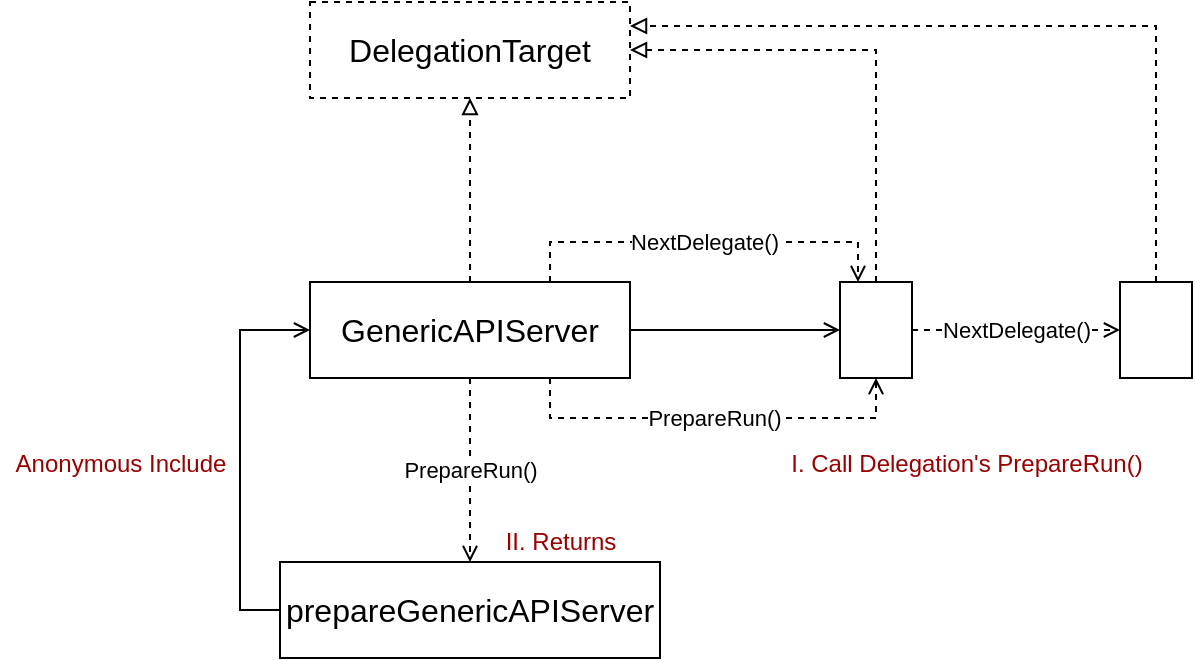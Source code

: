 <mxfile version="12.9.3" type="device" pages="2"><diagram id="25iYJCT-_hX3_ccsAJIE" name="delegation-chain"><mxGraphModel dx="946" dy="725" grid="1" gridSize="10" guides="1" tooltips="1" connect="1" arrows="1" fold="1" page="1" pageScale="1" pageWidth="850" pageHeight="1100" math="0" shadow="0"><root><mxCell id="0"/><mxCell id="1" parent="0"/><mxCell id="F9AcVK3u0dizH7t8Yy3Z-3" style="edgeStyle=orthogonalEdgeStyle;rounded=0;orthogonalLoop=1;jettySize=auto;html=1;exitX=0.5;exitY=0;exitDx=0;exitDy=0;endArrow=block;endFill=0;dashed=1;" parent="1" source="F9AcVK3u0dizH7t8Yy3Z-1" target="F9AcVK3u0dizH7t8Yy3Z-2" edge="1"><mxGeometry relative="1" as="geometry"/></mxCell><mxCell id="F9AcVK3u0dizH7t8Yy3Z-4" style="edgeStyle=orthogonalEdgeStyle;rounded=0;orthogonalLoop=1;jettySize=auto;html=1;exitX=1;exitY=0.5;exitDx=0;exitDy=0;endArrow=open;endFill=0;entryX=0;entryY=0.5;entryDx=0;entryDy=0;" parent="1" source="F9AcVK3u0dizH7t8Yy3Z-1" target="F9AcVK3u0dizH7t8Yy3Z-5" edge="1"><mxGeometry relative="1" as="geometry"><mxPoint x="535" y="304" as="targetPoint"/></mxGeometry></mxCell><mxCell id="F9AcVK3u0dizH7t8Yy3Z-14" value="PrepareRun()" style="edgeStyle=orthogonalEdgeStyle;rounded=0;orthogonalLoop=1;jettySize=auto;html=1;exitX=0.5;exitY=1;exitDx=0;exitDy=0;dashed=1;endArrow=open;endFill=0;" parent="1" source="F9AcVK3u0dizH7t8Yy3Z-1" target="F9AcVK3u0dizH7t8Yy3Z-13" edge="1"><mxGeometry relative="1" as="geometry"/></mxCell><mxCell id="F9AcVK3u0dizH7t8Yy3Z-15" value="PrepareRun()" style="edgeStyle=orthogonalEdgeStyle;rounded=0;orthogonalLoop=1;jettySize=auto;html=1;exitX=0.75;exitY=1;exitDx=0;exitDy=0;entryX=0.5;entryY=1;entryDx=0;entryDy=0;dashed=1;endArrow=open;endFill=0;" parent="1" source="F9AcVK3u0dizH7t8Yy3Z-1" target="F9AcVK3u0dizH7t8Yy3Z-5" edge="1"><mxGeometry relative="1" as="geometry"/></mxCell><mxCell id="F9AcVK3u0dizH7t8Yy3Z-22" value="NextDelegate()" style="edgeStyle=orthogonalEdgeStyle;rounded=0;orthogonalLoop=1;jettySize=auto;html=1;exitX=0.75;exitY=0;exitDx=0;exitDy=0;entryX=0.25;entryY=0;entryDx=0;entryDy=0;dashed=1;endArrow=open;endFill=0;" parent="1" source="F9AcVK3u0dizH7t8Yy3Z-1" target="F9AcVK3u0dizH7t8Yy3Z-5" edge="1"><mxGeometry relative="1" as="geometry"/></mxCell><mxCell id="F9AcVK3u0dizH7t8Yy3Z-1" value="GenericAPIServer" style="rounded=0;whiteSpace=wrap;html=1;fontSize=16;" parent="1" vertex="1"><mxGeometry x="265" y="280" width="160" height="48" as="geometry"/></mxCell><mxCell id="F9AcVK3u0dizH7t8Yy3Z-2" value="DelegationTarget" style="rounded=0;whiteSpace=wrap;html=1;fontSize=16;dashed=1;" parent="1" vertex="1"><mxGeometry x="265" y="140" width="160" height="48" as="geometry"/></mxCell><mxCell id="F9AcVK3u0dizH7t8Yy3Z-8" style="edgeStyle=orthogonalEdgeStyle;rounded=0;orthogonalLoop=1;jettySize=auto;html=1;exitX=0.5;exitY=0;exitDx=0;exitDy=0;entryX=1;entryY=0.5;entryDx=0;entryDy=0;dashed=1;endArrow=block;endFill=0;" parent="1" source="F9AcVK3u0dizH7t8Yy3Z-5" target="F9AcVK3u0dizH7t8Yy3Z-2" edge="1"><mxGeometry relative="1" as="geometry"/></mxCell><mxCell id="F9AcVK3u0dizH7t8Yy3Z-20" value="NextDelegate()" style="edgeStyle=orthogonalEdgeStyle;rounded=0;orthogonalLoop=1;jettySize=auto;html=1;exitX=1;exitY=0.5;exitDx=0;exitDy=0;entryX=0;entryY=0.5;entryDx=0;entryDy=0;endArrow=open;endFill=0;dashed=1;" parent="1" source="F9AcVK3u0dizH7t8Yy3Z-5" target="F9AcVK3u0dizH7t8Yy3Z-19" edge="1"><mxGeometry relative="1" as="geometry"/></mxCell><mxCell id="F9AcVK3u0dizH7t8Yy3Z-5" value="" style="rounded=0;whiteSpace=wrap;html=1;fontSize=16;" parent="1" vertex="1"><mxGeometry x="530" y="280" width="36" height="48" as="geometry"/></mxCell><mxCell id="F9AcVK3u0dizH7t8Yy3Z-18" style="edgeStyle=orthogonalEdgeStyle;rounded=0;orthogonalLoop=1;jettySize=auto;html=1;exitX=0;exitY=0.5;exitDx=0;exitDy=0;entryX=0;entryY=0.5;entryDx=0;entryDy=0;endArrow=open;endFill=0;" parent="1" source="F9AcVK3u0dizH7t8Yy3Z-13" target="F9AcVK3u0dizH7t8Yy3Z-1" edge="1"><mxGeometry relative="1" as="geometry"/></mxCell><mxCell id="F9AcVK3u0dizH7t8Yy3Z-13" value="prepareGenericAPIServer" style="rounded=0;whiteSpace=wrap;html=1;fontSize=16;" parent="1" vertex="1"><mxGeometry x="250" y="420" width="190" height="48" as="geometry"/></mxCell><mxCell id="F9AcVK3u0dizH7t8Yy3Z-16" value="I. Call Delegation's PrepareRun()" style="text;html=1;align=center;verticalAlign=middle;resizable=0;points=[];autosize=1;fontColor=#990000;" parent="1" vertex="1"><mxGeometry x="498" y="361" width="190" height="20" as="geometry"/></mxCell><mxCell id="F9AcVK3u0dizH7t8Yy3Z-17" value="II. Returns" style="text;html=1;align=center;verticalAlign=middle;resizable=0;points=[];autosize=1;fontColor=#990000;" parent="1" vertex="1"><mxGeometry x="355" y="400" width="70" height="20" as="geometry"/></mxCell><mxCell id="F9AcVK3u0dizH7t8Yy3Z-19" value="" style="rounded=0;whiteSpace=wrap;html=1;fontSize=16;" parent="1" vertex="1"><mxGeometry x="670" y="280" width="36" height="48" as="geometry"/></mxCell><mxCell id="F9AcVK3u0dizH7t8Yy3Z-21" style="edgeStyle=orthogonalEdgeStyle;rounded=0;orthogonalLoop=1;jettySize=auto;html=1;exitX=0.5;exitY=0;exitDx=0;exitDy=0;entryX=1;entryY=0.25;entryDx=0;entryDy=0;dashed=1;endArrow=block;endFill=0;" parent="1" source="F9AcVK3u0dizH7t8Yy3Z-19" target="F9AcVK3u0dizH7t8Yy3Z-2" edge="1"><mxGeometry relative="1" as="geometry"><mxPoint x="558" y="290" as="sourcePoint"/><mxPoint x="435" y="174" as="targetPoint"/></mxGeometry></mxCell><mxCell id="F9AcVK3u0dizH7t8Yy3Z-23" value="Anonymous Include" style="text;html=1;align=center;verticalAlign=middle;resizable=0;points=[];autosize=1;fontColor=#990000;" parent="1" vertex="1"><mxGeometry x="110" y="361" width="120" height="20" as="geometry"/></mxCell></root></mxGraphModel></diagram><diagram id="pvzpBCuv1JE2j2qGpSGE" name="server-chain"><mxGraphModel dx="946" dy="725" grid="1" gridSize="10" guides="1" tooltips="1" connect="1" arrows="1" fold="1" page="1" pageScale="1" pageWidth="850" pageHeight="1100" math="0" shadow="0"><root><mxCell id="nxHzDDm9j7yp_BWaRfQA-0"/><mxCell id="nxHzDDm9j7yp_BWaRfQA-1" parent="nxHzDDm9j7yp_BWaRfQA-0"/><mxCell id="2hsMW7pbWOoGqF2YwQyY-0" value="" style="rounded=0;whiteSpace=wrap;html=1;fontSize=16;fillColor=#d5e8d4;strokeColor=#82b366;" parent="nxHzDDm9j7yp_BWaRfQA-1" vertex="1"><mxGeometry x="240" y="20" width="36" height="48" as="geometry"/></mxCell><mxCell id="2hsMW7pbWOoGqF2YwQyY-1" value="GenericAPIServer" style="text;html=1;align=center;verticalAlign=middle;resizable=0;points=[];autosize=1;" parent="nxHzDDm9j7yp_BWaRfQA-1" vertex="1"><mxGeometry x="90" y="34" width="110" height="20" as="geometry"/></mxCell><mxCell id="2hsMW7pbWOoGqF2YwQyY-2" value="" style="rounded=0;whiteSpace=wrap;html=1;fontSize=16;fillColor=#ffe6cc;strokeColor=#d79b00;" parent="nxHzDDm9j7yp_BWaRfQA-1" vertex="1"><mxGeometry x="54" y="20" width="36" height="48" as="geometry"/></mxCell><mxCell id="2hsMW7pbWOoGqF2YwQyY-5" value="preparedGenericAPIServer" style="text;html=1;align=center;verticalAlign=middle;resizable=0;points=[];autosize=1;" parent="nxHzDDm9j7yp_BWaRfQA-1" vertex="1"><mxGeometry x="276" y="34" width="160" height="20" as="geometry"/></mxCell><mxCell id="2hsMW7pbWOoGqF2YwQyY-8" value="GenericAPIServer" style="edgeStyle=orthogonalEdgeStyle;rounded=0;orthogonalLoop=1;jettySize=auto;html=1;entryX=0;entryY=0.5;entryDx=0;entryDy=0;endArrow=open;endFill=0;" parent="nxHzDDm9j7yp_BWaRfQA-1" target="2hsMW7pbWOoGqF2YwQyY-7" edge="1"><mxGeometry relative="1" as="geometry"><mxPoint x="387" y="314" as="sourcePoint"/></mxGeometry></mxCell><mxCell id="JIu9Uu7zdpuSJvqWeEk5-2" value="delegateTarget" style="edgeStyle=orthogonalEdgeStyle;rounded=0;orthogonalLoop=1;jettySize=auto;html=1;exitX=0.5;exitY=0;exitDx=0;exitDy=0;entryX=0.5;entryY=1;entryDx=0;entryDy=0;endArrow=open;endFill=0;" parent="nxHzDDm9j7yp_BWaRfQA-1" source="2hsMW7pbWOoGqF2YwQyY-7" target="JIu9Uu7zdpuSJvqWeEk5-1" edge="1"><mxGeometry relative="1" as="geometry"/></mxCell><mxCell id="JIu9Uu7zdpuSJvqWeEk5-29" style="edgeStyle=orthogonalEdgeStyle;rounded=0;orthogonalLoop=1;jettySize=auto;html=1;exitX=1;exitY=0.5;exitDx=0;exitDy=0;entryX=0;entryY=0.5;entryDx=0;entryDy=0;dashed=1;endArrow=open;endFill=0;fontColor=#0000FF;strokeColor=#0000FF;" parent="nxHzDDm9j7yp_BWaRfQA-1" source="2hsMW7pbWOoGqF2YwQyY-7" target="JIu9Uu7zdpuSJvqWeEk5-28" edge="1"><mxGeometry relative="1" as="geometry"/></mxCell><mxCell id="JIu9Uu7zdpuSJvqWeEk5-33" style="edgeStyle=orthogonalEdgeStyle;rounded=0;orthogonalLoop=1;jettySize=auto;html=1;exitX=1;exitY=0.25;exitDx=0;exitDy=0;entryX=1;entryY=0.75;entryDx=0;entryDy=0;endArrow=open;endFill=0;strokeColor=#0000FF;fontColor=#0000FF;dashed=1;" parent="nxHzDDm9j7yp_BWaRfQA-1" source="2hsMW7pbWOoGqF2YwQyY-7" target="JIu9Uu7zdpuSJvqWeEk5-1" edge="1"><mxGeometry relative="1" as="geometry"/></mxCell><mxCell id="2hsMW7pbWOoGqF2YwQyY-7" value="" style="rounded=0;whiteSpace=wrap;html=1;fontSize=16;fillColor=#ffe6cc;strokeColor=#d79b00;" parent="nxHzDDm9j7yp_BWaRfQA-1" vertex="1"><mxGeometry x="527" y="290" width="36" height="48" as="geometry"/></mxCell><mxCell id="JIu9Uu7zdpuSJvqWeEk5-0" value="CustomResourceDefinitions" style="rounded=0;whiteSpace=wrap;html=1;fontSize=16;" parent="nxHzDDm9j7yp_BWaRfQA-1" vertex="1"><mxGeometry x="185" y="290" width="200" height="48" as="geometry"/></mxCell><mxCell id="JIu9Uu7zdpuSJvqWeEk5-4" value="NextDelegate()" style="edgeStyle=orthogonalEdgeStyle;rounded=0;orthogonalLoop=1;jettySize=auto;html=1;exitX=0.5;exitY=0;exitDx=0;exitDy=0;endArrow=open;endFill=0;fontColor=#000000;dashed=1;" parent="nxHzDDm9j7yp_BWaRfQA-1" source="JIu9Uu7zdpuSJvqWeEk5-1" target="JIu9Uu7zdpuSJvqWeEk5-5" edge="1"><mxGeometry relative="1" as="geometry"><mxPoint x="545" y="130" as="targetPoint"/></mxGeometry></mxCell><mxCell id="JIu9Uu7zdpuSJvqWeEk5-1" value="" style="rounded=0;whiteSpace=wrap;html=1;fontSize=16;" parent="nxHzDDm9j7yp_BWaRfQA-1" vertex="1"><mxGeometry x="527" y="180" width="36" height="48" as="geometry"/></mxCell><mxCell id="JIu9Uu7zdpuSJvqWeEk5-5" value="nil" style="text;html=1;align=center;verticalAlign=middle;resizable=0;points=[];autosize=1;fontColor=#990000;" parent="nxHzDDm9j7yp_BWaRfQA-1" vertex="1"><mxGeometry x="530" y="100" width="30" height="20" as="geometry"/></mxCell><mxCell id="JIu9Uu7zdpuSJvqWeEk5-12" value="GenericAPIServer" style="edgeStyle=orthogonalEdgeStyle;rounded=0;orthogonalLoop=1;jettySize=auto;html=1;exitX=1;exitY=0.5;exitDx=0;exitDy=0;entryX=0;entryY=0.5;entryDx=0;entryDy=0;endArrow=open;endFill=0;fontColor=#000000;" parent="nxHzDDm9j7yp_BWaRfQA-1" source="JIu9Uu7zdpuSJvqWeEk5-8" target="JIu9Uu7zdpuSJvqWeEk5-9" edge="1"><mxGeometry relative="1" as="geometry"/></mxCell><mxCell id="JIu9Uu7zdpuSJvqWeEk5-8" value="Master" style="rounded=0;whiteSpace=wrap;html=1;fontSize=16;" parent="nxHzDDm9j7yp_BWaRfQA-1" vertex="1"><mxGeometry x="185" y="400" width="200" height="48" as="geometry"/></mxCell><mxCell id="JIu9Uu7zdpuSJvqWeEk5-13" value="delegateTarget" style="edgeStyle=orthogonalEdgeStyle;rounded=0;orthogonalLoop=1;jettySize=auto;html=1;exitX=0.5;exitY=0;exitDx=0;exitDy=0;entryX=0.5;entryY=1;entryDx=0;entryDy=0;endArrow=open;endFill=0;fontColor=#000000;" parent="nxHzDDm9j7yp_BWaRfQA-1" source="JIu9Uu7zdpuSJvqWeEk5-9" target="2hsMW7pbWOoGqF2YwQyY-7" edge="1"><mxGeometry relative="1" as="geometry"/></mxCell><mxCell id="JIu9Uu7zdpuSJvqWeEk5-25" style="edgeStyle=orthogonalEdgeStyle;rounded=0;orthogonalLoop=1;jettySize=auto;html=1;exitX=1;exitY=0.25;exitDx=0;exitDy=0;entryX=1;entryY=0.75;entryDx=0;entryDy=0;dashed=1;endArrow=open;endFill=0;fontColor=#0000FF;strokeColor=#0000FF;" parent="nxHzDDm9j7yp_BWaRfQA-1" source="JIu9Uu7zdpuSJvqWeEk5-9" target="2hsMW7pbWOoGqF2YwQyY-7" edge="1"><mxGeometry relative="1" as="geometry"/></mxCell><mxCell id="JIu9Uu7zdpuSJvqWeEk5-30" style="edgeStyle=orthogonalEdgeStyle;rounded=0;orthogonalLoop=1;jettySize=auto;html=1;exitX=1;exitY=0.5;exitDx=0;exitDy=0;dashed=1;endArrow=open;endFill=0;fontColor=#0000FF;strokeColor=#0000FF;" parent="nxHzDDm9j7yp_BWaRfQA-1" source="JIu9Uu7zdpuSJvqWeEk5-9" target="JIu9Uu7zdpuSJvqWeEk5-27" edge="1"><mxGeometry relative="1" as="geometry"/></mxCell><mxCell id="JIu9Uu7zdpuSJvqWeEk5-9" value="" style="rounded=0;whiteSpace=wrap;html=1;fontSize=16;fillColor=#ffe6cc;strokeColor=#d79b00;" parent="nxHzDDm9j7yp_BWaRfQA-1" vertex="1"><mxGeometry x="527" y="400" width="36" height="48" as="geometry"/></mxCell><mxCell id="JIu9Uu7zdpuSJvqWeEk5-10" value="emptyDelegate" style="text;html=1;align=center;verticalAlign=middle;resizable=0;points=[];autosize=1;fontColor=#990000;" parent="nxHzDDm9j7yp_BWaRfQA-1" vertex="1"><mxGeometry x="425" y="194" width="100" height="20" as="geometry"/></mxCell><mxCell id="JIu9Uu7zdpuSJvqWeEk5-11" value="&quot;apiextensions-apiserver&quot;" style="text;html=1;align=center;verticalAlign=middle;resizable=0;points=[];autosize=1;fontColor=#990000;" parent="nxHzDDm9j7yp_BWaRfQA-1" vertex="1"><mxGeometry x="377" y="270" width="150" height="20" as="geometry"/></mxCell><mxCell id="JIu9Uu7zdpuSJvqWeEk5-14" value="&quot;kube-apiserver&quot;" style="text;html=1;align=center;verticalAlign=middle;resizable=0;points=[];autosize=1;fontColor=#990000;" parent="nxHzDDm9j7yp_BWaRfQA-1" vertex="1"><mxGeometry x="425" y="380" width="100" height="20" as="geometry"/></mxCell><mxCell id="JIu9Uu7zdpuSJvqWeEk5-18" value="delegateTarget" style="edgeStyle=orthogonalEdgeStyle;rounded=0;orthogonalLoop=1;jettySize=auto;html=1;exitX=0.5;exitY=0;exitDx=0;exitDy=0;entryX=0.5;entryY=1;entryDx=0;entryDy=0;endArrow=open;endFill=0;fontColor=#000000;" parent="nxHzDDm9j7yp_BWaRfQA-1" source="JIu9Uu7zdpuSJvqWeEk5-15" target="JIu9Uu7zdpuSJvqWeEk5-9" edge="1"><mxGeometry relative="1" as="geometry"/></mxCell><mxCell id="JIu9Uu7zdpuSJvqWeEk5-24" style="edgeStyle=orthogonalEdgeStyle;rounded=0;orthogonalLoop=1;jettySize=auto;html=1;exitX=1;exitY=0.25;exitDx=0;exitDy=0;entryX=1;entryY=0.75;entryDx=0;entryDy=0;dashed=1;endArrow=open;endFill=0;fontColor=#0000FF;strokeColor=#0000FF;" parent="nxHzDDm9j7yp_BWaRfQA-1" source="JIu9Uu7zdpuSJvqWeEk5-15" target="JIu9Uu7zdpuSJvqWeEk5-9" edge="1"><mxGeometry relative="1" as="geometry"/></mxCell><mxCell id="JIu9Uu7zdpuSJvqWeEk5-31" style="edgeStyle=orthogonalEdgeStyle;rounded=0;orthogonalLoop=1;jettySize=auto;html=1;exitX=1;exitY=0.5;exitDx=0;exitDy=0;dashed=1;endArrow=open;endFill=0;fontColor=#0000FF;strokeColor=#0000FF;" parent="nxHzDDm9j7yp_BWaRfQA-1" source="JIu9Uu7zdpuSJvqWeEk5-15" target="JIu9Uu7zdpuSJvqWeEk5-26" edge="1"><mxGeometry relative="1" as="geometry"/></mxCell><mxCell id="JIu9Uu7zdpuSJvqWeEk5-15" value="" style="rounded=0;whiteSpace=wrap;html=1;fontSize=16;fillColor=#ffe6cc;strokeColor=#d79b00;" parent="nxHzDDm9j7yp_BWaRfQA-1" vertex="1"><mxGeometry x="527" y="506" width="36" height="48" as="geometry"/></mxCell><mxCell id="JIu9Uu7zdpuSJvqWeEk5-17" value="GenericAPIServer" style="edgeStyle=orthogonalEdgeStyle;rounded=0;orthogonalLoop=1;jettySize=auto;html=1;exitX=1;exitY=0.5;exitDx=0;exitDy=0;endArrow=open;endFill=0;fontColor=#000000;" parent="nxHzDDm9j7yp_BWaRfQA-1" source="JIu9Uu7zdpuSJvqWeEk5-16" target="JIu9Uu7zdpuSJvqWeEk5-15" edge="1"><mxGeometry relative="1" as="geometry"/></mxCell><mxCell id="JIu9Uu7zdpuSJvqWeEk5-21" value="III. Returns" style="edgeStyle=orthogonalEdgeStyle;rounded=0;orthogonalLoop=1;jettySize=auto;html=1;exitX=0.5;exitY=1;exitDx=0;exitDy=0;entryX=0.5;entryY=0;entryDx=0;entryDy=0;endArrow=open;endFill=0;fontColor=#0000FF;dashed=1;strokeColor=#0000FF;" parent="nxHzDDm9j7yp_BWaRfQA-1" source="JIu9Uu7zdpuSJvqWeEk5-16" target="JIu9Uu7zdpuSJvqWeEk5-20" edge="1"><mxGeometry relative="1" as="geometry"/></mxCell><mxCell id="JIu9Uu7zdpuSJvqWeEk5-22" value="I. PrepareRun" style="edgeStyle=orthogonalEdgeStyle;rounded=0;orthogonalLoop=1;jettySize=auto;html=1;dashed=1;endArrow=open;endFill=0;fontColor=#0000FF;entryX=0;entryY=0.5;entryDx=0;entryDy=0;strokeColor=#0000FF;" parent="nxHzDDm9j7yp_BWaRfQA-1" target="JIu9Uu7zdpuSJvqWeEk5-16" edge="1"><mxGeometry relative="1" as="geometry"><mxPoint x="97" y="530" as="targetPoint"/><mxPoint x="87" y="530" as="sourcePoint"/></mxGeometry></mxCell><mxCell id="JIu9Uu7zdpuSJvqWeEk5-23" value="II" style="edgeStyle=orthogonalEdgeStyle;rounded=0;orthogonalLoop=1;jettySize=auto;html=1;exitX=0.75;exitY=1;exitDx=0;exitDy=0;entryX=0.5;entryY=1;entryDx=0;entryDy=0;dashed=1;endArrow=open;endFill=0;fontColor=#0000FF;strokeColor=#0000FF;" parent="nxHzDDm9j7yp_BWaRfQA-1" source="JIu9Uu7zdpuSJvqWeEk5-16" target="JIu9Uu7zdpuSJvqWeEk5-15" edge="1"><mxGeometry relative="1" as="geometry"/></mxCell><mxCell id="JIu9Uu7zdpuSJvqWeEk5-16" value="APIAggregator" style="rounded=0;whiteSpace=wrap;html=1;fontSize=16;" parent="nxHzDDm9j7yp_BWaRfQA-1" vertex="1"><mxGeometry x="185" y="506" width="200" height="48" as="geometry"/></mxCell><mxCell id="JIu9Uu7zdpuSJvqWeEk5-19" value="&quot;kube-aggregator&quot;" style="text;html=1;align=center;verticalAlign=middle;resizable=0;points=[];autosize=1;fontColor=#990000;" parent="nxHzDDm9j7yp_BWaRfQA-1" vertex="1"><mxGeometry x="420" y="486" width="110" height="20" as="geometry"/></mxCell><mxCell id="JIu9Uu7zdpuSJvqWeEk5-32" value="runnable" style="edgeStyle=orthogonalEdgeStyle;rounded=0;orthogonalLoop=1;jettySize=auto;html=1;exitX=1;exitY=0.5;exitDx=0;exitDy=0;entryX=0.5;entryY=1;entryDx=0;entryDy=0;endArrow=open;endFill=0;fontColor=#000000;" parent="nxHzDDm9j7yp_BWaRfQA-1" source="JIu9Uu7zdpuSJvqWeEk5-20" target="JIu9Uu7zdpuSJvqWeEk5-26" edge="1"><mxGeometry relative="1" as="geometry"/></mxCell><mxCell id="JIu9Uu7zdpuSJvqWeEk5-34" value="I. Run" style="edgeStyle=orthogonalEdgeStyle;rounded=0;orthogonalLoop=1;jettySize=auto;html=1;dashed=1;endArrow=open;endFill=0;strokeColor=#7F00FF;fontColor=#7F00FF;entryX=0.5;entryY=1;entryDx=0;entryDy=0;" parent="nxHzDDm9j7yp_BWaRfQA-1" target="JIu9Uu7zdpuSJvqWeEk5-20" edge="1"><mxGeometry relative="1" as="geometry"><mxPoint x="285" y="760" as="targetPoint"/><mxPoint x="285" y="770" as="sourcePoint"/></mxGeometry></mxCell><mxCell id="JIu9Uu7zdpuSJvqWeEk5-35" value="II. Run" style="edgeStyle=orthogonalEdgeStyle;rounded=0;orthogonalLoop=1;jettySize=auto;html=1;exitX=0.75;exitY=1;exitDx=0;exitDy=0;entryX=1;entryY=0.75;entryDx=0;entryDy=0;dashed=1;endArrow=open;endFill=0;strokeColor=#7F00FF;fontColor=#7F00FF;" parent="nxHzDDm9j7yp_BWaRfQA-1" source="JIu9Uu7zdpuSJvqWeEk5-20" target="JIu9Uu7zdpuSJvqWeEk5-26" edge="1"><mxGeometry relative="1" as="geometry"/></mxCell><mxCell id="JIu9Uu7zdpuSJvqWeEk5-20" value="preparedAPIAggregator" style="rounded=0;whiteSpace=wrap;html=1;fontSize=16;" parent="nxHzDDm9j7yp_BWaRfQA-1" vertex="1"><mxGeometry x="185" y="620" width="200" height="48" as="geometry"/></mxCell><mxCell id="JIu9Uu7zdpuSJvqWeEk5-36" value="III. NonBlockingRun" style="edgeStyle=orthogonalEdgeStyle;rounded=0;orthogonalLoop=1;jettySize=auto;html=1;exitX=0;exitY=0.75;exitDx=0;exitDy=0;entryX=1;entryY=0.75;entryDx=0;entryDy=0;dashed=1;endArrow=open;endFill=0;strokeColor=#7F00FF;fontColor=#7F00FF;" parent="nxHzDDm9j7yp_BWaRfQA-1" source="JIu9Uu7zdpuSJvqWeEk5-26" target="JIu9Uu7zdpuSJvqWeEk5-15" edge="1"><mxGeometry relative="1" as="geometry"/></mxCell><mxCell id="JIu9Uu7zdpuSJvqWeEk5-26" value="" style="rounded=0;whiteSpace=wrap;html=1;fontSize=16;fillColor=#d5e8d4;strokeColor=#82b366;" parent="nxHzDDm9j7yp_BWaRfQA-1" vertex="1"><mxGeometry x="707" y="506" width="36" height="48" as="geometry"/></mxCell><mxCell id="JIu9Uu7zdpuSJvqWeEk5-27" value="" style="rounded=0;whiteSpace=wrap;html=1;fontSize=16;fillColor=#d5e8d4;strokeColor=#82b366;" parent="nxHzDDm9j7yp_BWaRfQA-1" vertex="1"><mxGeometry x="707" y="400" width="36" height="48" as="geometry"/></mxCell><mxCell id="JIu9Uu7zdpuSJvqWeEk5-28" value="" style="rounded=0;whiteSpace=wrap;html=1;fontSize=16;fillColor=#d5e8d4;strokeColor=#82b366;" parent="nxHzDDm9j7yp_BWaRfQA-1" vertex="1"><mxGeometry x="707" y="290" width="36" height="48" as="geometry"/></mxCell></root></mxGraphModel></diagram></mxfile>